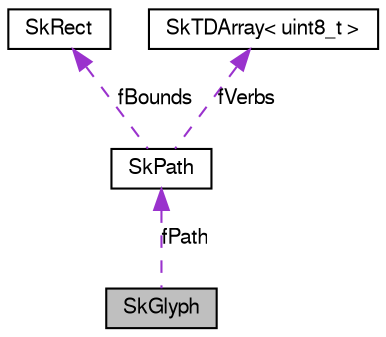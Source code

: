 digraph G
{
  edge [fontname="FreeSans",fontsize="10",labelfontname="FreeSans",labelfontsize="10"];
  node [fontname="FreeSans",fontsize="10",shape=record];
  Node1 [label="SkGlyph",height=0.2,width=0.4,color="black", fillcolor="grey75", style="filled" fontcolor="black"];
  Node2 -> Node1 [dir=back,color="darkorchid3",fontsize="10",style="dashed",label="fPath",fontname="FreeSans"];
  Node2 [label="SkPath",height=0.2,width=0.4,color="black", fillcolor="white", style="filled",URL="$class_sk_path.html"];
  Node3 -> Node2 [dir=back,color="darkorchid3",fontsize="10",style="dashed",label="fBounds",fontname="FreeSans"];
  Node3 [label="SkRect",height=0.2,width=0.4,color="black", fillcolor="white", style="filled",URL="$struct_sk_rect.html"];
  Node4 -> Node2 [dir=back,color="darkorchid3",fontsize="10",style="dashed",label="fVerbs",fontname="FreeSans"];
  Node4 [label="SkTDArray\< uint8_t \>",height=0.2,width=0.4,color="black", fillcolor="white", style="filled",URL="$class_sk_t_d_array.html"];
}
